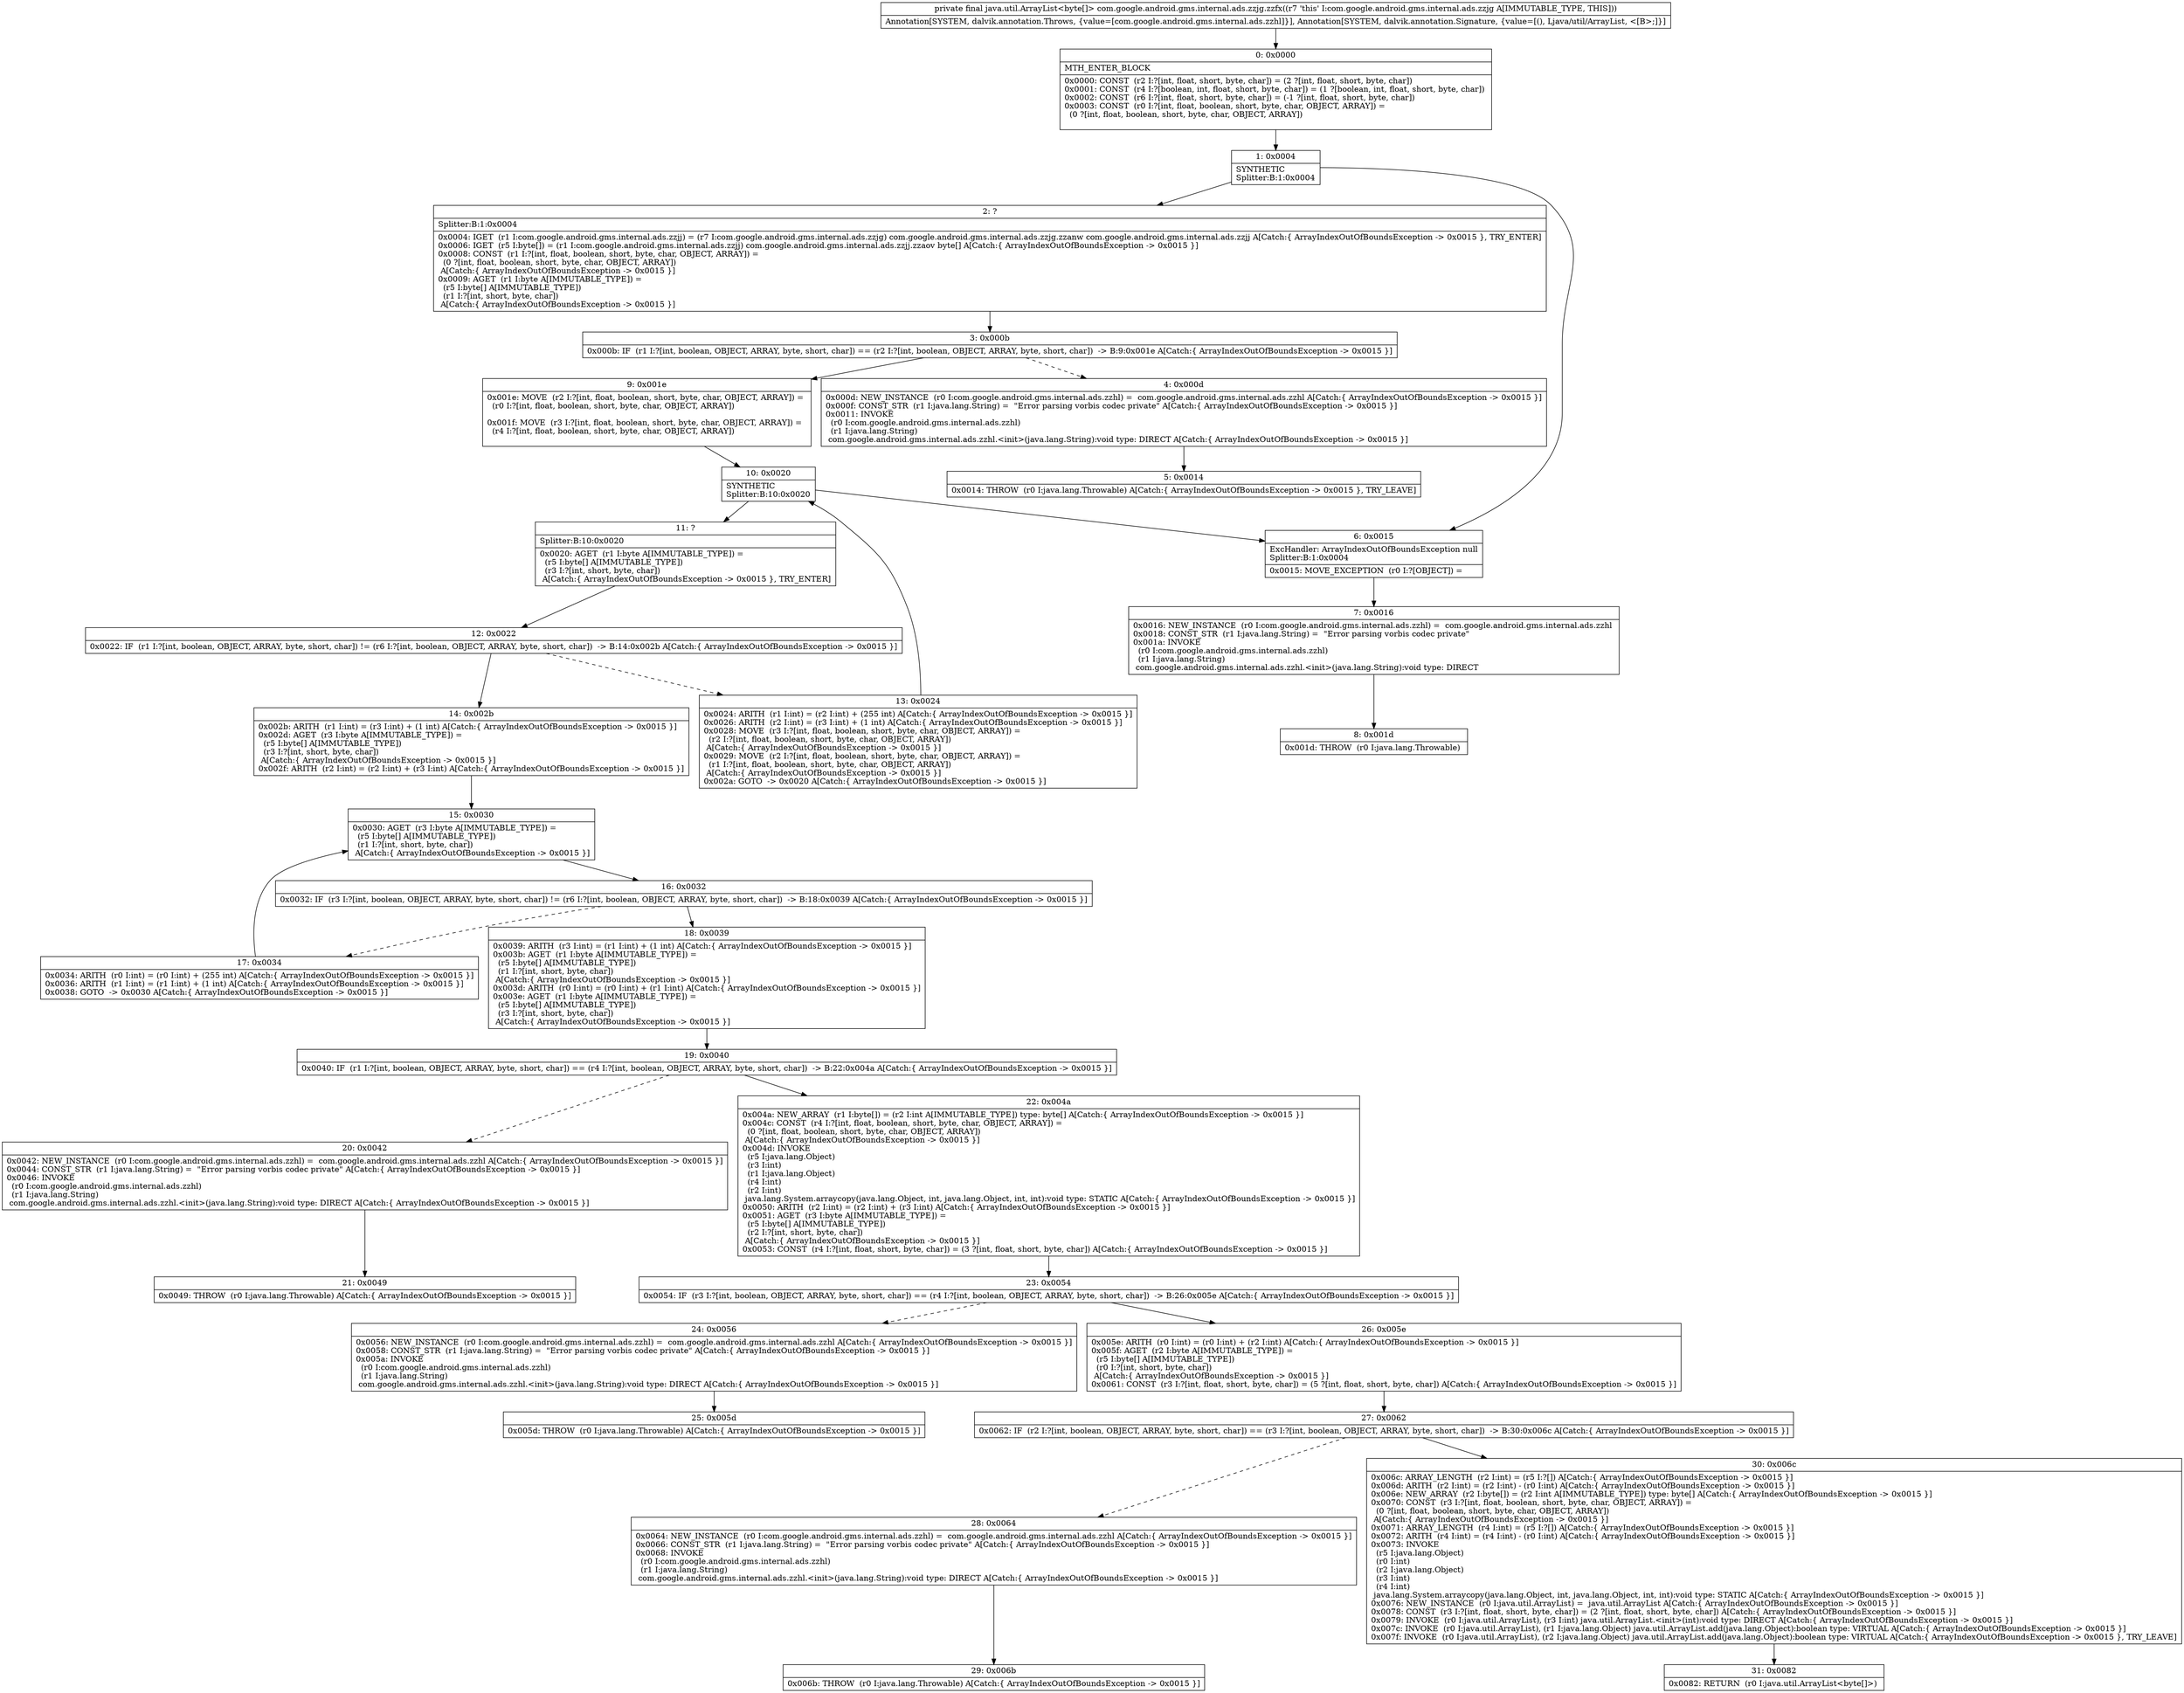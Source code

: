 digraph "CFG forcom.google.android.gms.internal.ads.zzjg.zzfx()Ljava\/util\/ArrayList;" {
Node_0 [shape=record,label="{0\:\ 0x0000|MTH_ENTER_BLOCK\l|0x0000: CONST  (r2 I:?[int, float, short, byte, char]) = (2 ?[int, float, short, byte, char]) \l0x0001: CONST  (r4 I:?[boolean, int, float, short, byte, char]) = (1 ?[boolean, int, float, short, byte, char]) \l0x0002: CONST  (r6 I:?[int, float, short, byte, char]) = (\-1 ?[int, float, short, byte, char]) \l0x0003: CONST  (r0 I:?[int, float, boolean, short, byte, char, OBJECT, ARRAY]) = \l  (0 ?[int, float, boolean, short, byte, char, OBJECT, ARRAY])\l \l}"];
Node_1 [shape=record,label="{1\:\ 0x0004|SYNTHETIC\lSplitter:B:1:0x0004\l}"];
Node_2 [shape=record,label="{2\:\ ?|Splitter:B:1:0x0004\l|0x0004: IGET  (r1 I:com.google.android.gms.internal.ads.zzjj) = (r7 I:com.google.android.gms.internal.ads.zzjg) com.google.android.gms.internal.ads.zzjg.zzanw com.google.android.gms.internal.ads.zzjj A[Catch:\{ ArrayIndexOutOfBoundsException \-\> 0x0015 \}, TRY_ENTER]\l0x0006: IGET  (r5 I:byte[]) = (r1 I:com.google.android.gms.internal.ads.zzjj) com.google.android.gms.internal.ads.zzjj.zzaov byte[] A[Catch:\{ ArrayIndexOutOfBoundsException \-\> 0x0015 \}]\l0x0008: CONST  (r1 I:?[int, float, boolean, short, byte, char, OBJECT, ARRAY]) = \l  (0 ?[int, float, boolean, short, byte, char, OBJECT, ARRAY])\l A[Catch:\{ ArrayIndexOutOfBoundsException \-\> 0x0015 \}]\l0x0009: AGET  (r1 I:byte A[IMMUTABLE_TYPE]) = \l  (r5 I:byte[] A[IMMUTABLE_TYPE])\l  (r1 I:?[int, short, byte, char])\l A[Catch:\{ ArrayIndexOutOfBoundsException \-\> 0x0015 \}]\l}"];
Node_3 [shape=record,label="{3\:\ 0x000b|0x000b: IF  (r1 I:?[int, boolean, OBJECT, ARRAY, byte, short, char]) == (r2 I:?[int, boolean, OBJECT, ARRAY, byte, short, char])  \-\> B:9:0x001e A[Catch:\{ ArrayIndexOutOfBoundsException \-\> 0x0015 \}]\l}"];
Node_4 [shape=record,label="{4\:\ 0x000d|0x000d: NEW_INSTANCE  (r0 I:com.google.android.gms.internal.ads.zzhl) =  com.google.android.gms.internal.ads.zzhl A[Catch:\{ ArrayIndexOutOfBoundsException \-\> 0x0015 \}]\l0x000f: CONST_STR  (r1 I:java.lang.String) =  \"Error parsing vorbis codec private\" A[Catch:\{ ArrayIndexOutOfBoundsException \-\> 0x0015 \}]\l0x0011: INVOKE  \l  (r0 I:com.google.android.gms.internal.ads.zzhl)\l  (r1 I:java.lang.String)\l com.google.android.gms.internal.ads.zzhl.\<init\>(java.lang.String):void type: DIRECT A[Catch:\{ ArrayIndexOutOfBoundsException \-\> 0x0015 \}]\l}"];
Node_5 [shape=record,label="{5\:\ 0x0014|0x0014: THROW  (r0 I:java.lang.Throwable) A[Catch:\{ ArrayIndexOutOfBoundsException \-\> 0x0015 \}, TRY_LEAVE]\l}"];
Node_6 [shape=record,label="{6\:\ 0x0015|ExcHandler: ArrayIndexOutOfBoundsException null\lSplitter:B:1:0x0004\l|0x0015: MOVE_EXCEPTION  (r0 I:?[OBJECT]) =  \l}"];
Node_7 [shape=record,label="{7\:\ 0x0016|0x0016: NEW_INSTANCE  (r0 I:com.google.android.gms.internal.ads.zzhl) =  com.google.android.gms.internal.ads.zzhl \l0x0018: CONST_STR  (r1 I:java.lang.String) =  \"Error parsing vorbis codec private\" \l0x001a: INVOKE  \l  (r0 I:com.google.android.gms.internal.ads.zzhl)\l  (r1 I:java.lang.String)\l com.google.android.gms.internal.ads.zzhl.\<init\>(java.lang.String):void type: DIRECT \l}"];
Node_8 [shape=record,label="{8\:\ 0x001d|0x001d: THROW  (r0 I:java.lang.Throwable) \l}"];
Node_9 [shape=record,label="{9\:\ 0x001e|0x001e: MOVE  (r2 I:?[int, float, boolean, short, byte, char, OBJECT, ARRAY]) = \l  (r0 I:?[int, float, boolean, short, byte, char, OBJECT, ARRAY])\l \l0x001f: MOVE  (r3 I:?[int, float, boolean, short, byte, char, OBJECT, ARRAY]) = \l  (r4 I:?[int, float, boolean, short, byte, char, OBJECT, ARRAY])\l \l}"];
Node_10 [shape=record,label="{10\:\ 0x0020|SYNTHETIC\lSplitter:B:10:0x0020\l}"];
Node_11 [shape=record,label="{11\:\ ?|Splitter:B:10:0x0020\l|0x0020: AGET  (r1 I:byte A[IMMUTABLE_TYPE]) = \l  (r5 I:byte[] A[IMMUTABLE_TYPE])\l  (r3 I:?[int, short, byte, char])\l A[Catch:\{ ArrayIndexOutOfBoundsException \-\> 0x0015 \}, TRY_ENTER]\l}"];
Node_12 [shape=record,label="{12\:\ 0x0022|0x0022: IF  (r1 I:?[int, boolean, OBJECT, ARRAY, byte, short, char]) != (r6 I:?[int, boolean, OBJECT, ARRAY, byte, short, char])  \-\> B:14:0x002b A[Catch:\{ ArrayIndexOutOfBoundsException \-\> 0x0015 \}]\l}"];
Node_13 [shape=record,label="{13\:\ 0x0024|0x0024: ARITH  (r1 I:int) = (r2 I:int) + (255 int) A[Catch:\{ ArrayIndexOutOfBoundsException \-\> 0x0015 \}]\l0x0026: ARITH  (r2 I:int) = (r3 I:int) + (1 int) A[Catch:\{ ArrayIndexOutOfBoundsException \-\> 0x0015 \}]\l0x0028: MOVE  (r3 I:?[int, float, boolean, short, byte, char, OBJECT, ARRAY]) = \l  (r2 I:?[int, float, boolean, short, byte, char, OBJECT, ARRAY])\l A[Catch:\{ ArrayIndexOutOfBoundsException \-\> 0x0015 \}]\l0x0029: MOVE  (r2 I:?[int, float, boolean, short, byte, char, OBJECT, ARRAY]) = \l  (r1 I:?[int, float, boolean, short, byte, char, OBJECT, ARRAY])\l A[Catch:\{ ArrayIndexOutOfBoundsException \-\> 0x0015 \}]\l0x002a: GOTO  \-\> 0x0020 A[Catch:\{ ArrayIndexOutOfBoundsException \-\> 0x0015 \}]\l}"];
Node_14 [shape=record,label="{14\:\ 0x002b|0x002b: ARITH  (r1 I:int) = (r3 I:int) + (1 int) A[Catch:\{ ArrayIndexOutOfBoundsException \-\> 0x0015 \}]\l0x002d: AGET  (r3 I:byte A[IMMUTABLE_TYPE]) = \l  (r5 I:byte[] A[IMMUTABLE_TYPE])\l  (r3 I:?[int, short, byte, char])\l A[Catch:\{ ArrayIndexOutOfBoundsException \-\> 0x0015 \}]\l0x002f: ARITH  (r2 I:int) = (r2 I:int) + (r3 I:int) A[Catch:\{ ArrayIndexOutOfBoundsException \-\> 0x0015 \}]\l}"];
Node_15 [shape=record,label="{15\:\ 0x0030|0x0030: AGET  (r3 I:byte A[IMMUTABLE_TYPE]) = \l  (r5 I:byte[] A[IMMUTABLE_TYPE])\l  (r1 I:?[int, short, byte, char])\l A[Catch:\{ ArrayIndexOutOfBoundsException \-\> 0x0015 \}]\l}"];
Node_16 [shape=record,label="{16\:\ 0x0032|0x0032: IF  (r3 I:?[int, boolean, OBJECT, ARRAY, byte, short, char]) != (r6 I:?[int, boolean, OBJECT, ARRAY, byte, short, char])  \-\> B:18:0x0039 A[Catch:\{ ArrayIndexOutOfBoundsException \-\> 0x0015 \}]\l}"];
Node_17 [shape=record,label="{17\:\ 0x0034|0x0034: ARITH  (r0 I:int) = (r0 I:int) + (255 int) A[Catch:\{ ArrayIndexOutOfBoundsException \-\> 0x0015 \}]\l0x0036: ARITH  (r1 I:int) = (r1 I:int) + (1 int) A[Catch:\{ ArrayIndexOutOfBoundsException \-\> 0x0015 \}]\l0x0038: GOTO  \-\> 0x0030 A[Catch:\{ ArrayIndexOutOfBoundsException \-\> 0x0015 \}]\l}"];
Node_18 [shape=record,label="{18\:\ 0x0039|0x0039: ARITH  (r3 I:int) = (r1 I:int) + (1 int) A[Catch:\{ ArrayIndexOutOfBoundsException \-\> 0x0015 \}]\l0x003b: AGET  (r1 I:byte A[IMMUTABLE_TYPE]) = \l  (r5 I:byte[] A[IMMUTABLE_TYPE])\l  (r1 I:?[int, short, byte, char])\l A[Catch:\{ ArrayIndexOutOfBoundsException \-\> 0x0015 \}]\l0x003d: ARITH  (r0 I:int) = (r0 I:int) + (r1 I:int) A[Catch:\{ ArrayIndexOutOfBoundsException \-\> 0x0015 \}]\l0x003e: AGET  (r1 I:byte A[IMMUTABLE_TYPE]) = \l  (r5 I:byte[] A[IMMUTABLE_TYPE])\l  (r3 I:?[int, short, byte, char])\l A[Catch:\{ ArrayIndexOutOfBoundsException \-\> 0x0015 \}]\l}"];
Node_19 [shape=record,label="{19\:\ 0x0040|0x0040: IF  (r1 I:?[int, boolean, OBJECT, ARRAY, byte, short, char]) == (r4 I:?[int, boolean, OBJECT, ARRAY, byte, short, char])  \-\> B:22:0x004a A[Catch:\{ ArrayIndexOutOfBoundsException \-\> 0x0015 \}]\l}"];
Node_20 [shape=record,label="{20\:\ 0x0042|0x0042: NEW_INSTANCE  (r0 I:com.google.android.gms.internal.ads.zzhl) =  com.google.android.gms.internal.ads.zzhl A[Catch:\{ ArrayIndexOutOfBoundsException \-\> 0x0015 \}]\l0x0044: CONST_STR  (r1 I:java.lang.String) =  \"Error parsing vorbis codec private\" A[Catch:\{ ArrayIndexOutOfBoundsException \-\> 0x0015 \}]\l0x0046: INVOKE  \l  (r0 I:com.google.android.gms.internal.ads.zzhl)\l  (r1 I:java.lang.String)\l com.google.android.gms.internal.ads.zzhl.\<init\>(java.lang.String):void type: DIRECT A[Catch:\{ ArrayIndexOutOfBoundsException \-\> 0x0015 \}]\l}"];
Node_21 [shape=record,label="{21\:\ 0x0049|0x0049: THROW  (r0 I:java.lang.Throwable) A[Catch:\{ ArrayIndexOutOfBoundsException \-\> 0x0015 \}]\l}"];
Node_22 [shape=record,label="{22\:\ 0x004a|0x004a: NEW_ARRAY  (r1 I:byte[]) = (r2 I:int A[IMMUTABLE_TYPE]) type: byte[] A[Catch:\{ ArrayIndexOutOfBoundsException \-\> 0x0015 \}]\l0x004c: CONST  (r4 I:?[int, float, boolean, short, byte, char, OBJECT, ARRAY]) = \l  (0 ?[int, float, boolean, short, byte, char, OBJECT, ARRAY])\l A[Catch:\{ ArrayIndexOutOfBoundsException \-\> 0x0015 \}]\l0x004d: INVOKE  \l  (r5 I:java.lang.Object)\l  (r3 I:int)\l  (r1 I:java.lang.Object)\l  (r4 I:int)\l  (r2 I:int)\l java.lang.System.arraycopy(java.lang.Object, int, java.lang.Object, int, int):void type: STATIC A[Catch:\{ ArrayIndexOutOfBoundsException \-\> 0x0015 \}]\l0x0050: ARITH  (r2 I:int) = (r2 I:int) + (r3 I:int) A[Catch:\{ ArrayIndexOutOfBoundsException \-\> 0x0015 \}]\l0x0051: AGET  (r3 I:byte A[IMMUTABLE_TYPE]) = \l  (r5 I:byte[] A[IMMUTABLE_TYPE])\l  (r2 I:?[int, short, byte, char])\l A[Catch:\{ ArrayIndexOutOfBoundsException \-\> 0x0015 \}]\l0x0053: CONST  (r4 I:?[int, float, short, byte, char]) = (3 ?[int, float, short, byte, char]) A[Catch:\{ ArrayIndexOutOfBoundsException \-\> 0x0015 \}]\l}"];
Node_23 [shape=record,label="{23\:\ 0x0054|0x0054: IF  (r3 I:?[int, boolean, OBJECT, ARRAY, byte, short, char]) == (r4 I:?[int, boolean, OBJECT, ARRAY, byte, short, char])  \-\> B:26:0x005e A[Catch:\{ ArrayIndexOutOfBoundsException \-\> 0x0015 \}]\l}"];
Node_24 [shape=record,label="{24\:\ 0x0056|0x0056: NEW_INSTANCE  (r0 I:com.google.android.gms.internal.ads.zzhl) =  com.google.android.gms.internal.ads.zzhl A[Catch:\{ ArrayIndexOutOfBoundsException \-\> 0x0015 \}]\l0x0058: CONST_STR  (r1 I:java.lang.String) =  \"Error parsing vorbis codec private\" A[Catch:\{ ArrayIndexOutOfBoundsException \-\> 0x0015 \}]\l0x005a: INVOKE  \l  (r0 I:com.google.android.gms.internal.ads.zzhl)\l  (r1 I:java.lang.String)\l com.google.android.gms.internal.ads.zzhl.\<init\>(java.lang.String):void type: DIRECT A[Catch:\{ ArrayIndexOutOfBoundsException \-\> 0x0015 \}]\l}"];
Node_25 [shape=record,label="{25\:\ 0x005d|0x005d: THROW  (r0 I:java.lang.Throwable) A[Catch:\{ ArrayIndexOutOfBoundsException \-\> 0x0015 \}]\l}"];
Node_26 [shape=record,label="{26\:\ 0x005e|0x005e: ARITH  (r0 I:int) = (r0 I:int) + (r2 I:int) A[Catch:\{ ArrayIndexOutOfBoundsException \-\> 0x0015 \}]\l0x005f: AGET  (r2 I:byte A[IMMUTABLE_TYPE]) = \l  (r5 I:byte[] A[IMMUTABLE_TYPE])\l  (r0 I:?[int, short, byte, char])\l A[Catch:\{ ArrayIndexOutOfBoundsException \-\> 0x0015 \}]\l0x0061: CONST  (r3 I:?[int, float, short, byte, char]) = (5 ?[int, float, short, byte, char]) A[Catch:\{ ArrayIndexOutOfBoundsException \-\> 0x0015 \}]\l}"];
Node_27 [shape=record,label="{27\:\ 0x0062|0x0062: IF  (r2 I:?[int, boolean, OBJECT, ARRAY, byte, short, char]) == (r3 I:?[int, boolean, OBJECT, ARRAY, byte, short, char])  \-\> B:30:0x006c A[Catch:\{ ArrayIndexOutOfBoundsException \-\> 0x0015 \}]\l}"];
Node_28 [shape=record,label="{28\:\ 0x0064|0x0064: NEW_INSTANCE  (r0 I:com.google.android.gms.internal.ads.zzhl) =  com.google.android.gms.internal.ads.zzhl A[Catch:\{ ArrayIndexOutOfBoundsException \-\> 0x0015 \}]\l0x0066: CONST_STR  (r1 I:java.lang.String) =  \"Error parsing vorbis codec private\" A[Catch:\{ ArrayIndexOutOfBoundsException \-\> 0x0015 \}]\l0x0068: INVOKE  \l  (r0 I:com.google.android.gms.internal.ads.zzhl)\l  (r1 I:java.lang.String)\l com.google.android.gms.internal.ads.zzhl.\<init\>(java.lang.String):void type: DIRECT A[Catch:\{ ArrayIndexOutOfBoundsException \-\> 0x0015 \}]\l}"];
Node_29 [shape=record,label="{29\:\ 0x006b|0x006b: THROW  (r0 I:java.lang.Throwable) A[Catch:\{ ArrayIndexOutOfBoundsException \-\> 0x0015 \}]\l}"];
Node_30 [shape=record,label="{30\:\ 0x006c|0x006c: ARRAY_LENGTH  (r2 I:int) = (r5 I:?[]) A[Catch:\{ ArrayIndexOutOfBoundsException \-\> 0x0015 \}]\l0x006d: ARITH  (r2 I:int) = (r2 I:int) \- (r0 I:int) A[Catch:\{ ArrayIndexOutOfBoundsException \-\> 0x0015 \}]\l0x006e: NEW_ARRAY  (r2 I:byte[]) = (r2 I:int A[IMMUTABLE_TYPE]) type: byte[] A[Catch:\{ ArrayIndexOutOfBoundsException \-\> 0x0015 \}]\l0x0070: CONST  (r3 I:?[int, float, boolean, short, byte, char, OBJECT, ARRAY]) = \l  (0 ?[int, float, boolean, short, byte, char, OBJECT, ARRAY])\l A[Catch:\{ ArrayIndexOutOfBoundsException \-\> 0x0015 \}]\l0x0071: ARRAY_LENGTH  (r4 I:int) = (r5 I:?[]) A[Catch:\{ ArrayIndexOutOfBoundsException \-\> 0x0015 \}]\l0x0072: ARITH  (r4 I:int) = (r4 I:int) \- (r0 I:int) A[Catch:\{ ArrayIndexOutOfBoundsException \-\> 0x0015 \}]\l0x0073: INVOKE  \l  (r5 I:java.lang.Object)\l  (r0 I:int)\l  (r2 I:java.lang.Object)\l  (r3 I:int)\l  (r4 I:int)\l java.lang.System.arraycopy(java.lang.Object, int, java.lang.Object, int, int):void type: STATIC A[Catch:\{ ArrayIndexOutOfBoundsException \-\> 0x0015 \}]\l0x0076: NEW_INSTANCE  (r0 I:java.util.ArrayList) =  java.util.ArrayList A[Catch:\{ ArrayIndexOutOfBoundsException \-\> 0x0015 \}]\l0x0078: CONST  (r3 I:?[int, float, short, byte, char]) = (2 ?[int, float, short, byte, char]) A[Catch:\{ ArrayIndexOutOfBoundsException \-\> 0x0015 \}]\l0x0079: INVOKE  (r0 I:java.util.ArrayList), (r3 I:int) java.util.ArrayList.\<init\>(int):void type: DIRECT A[Catch:\{ ArrayIndexOutOfBoundsException \-\> 0x0015 \}]\l0x007c: INVOKE  (r0 I:java.util.ArrayList), (r1 I:java.lang.Object) java.util.ArrayList.add(java.lang.Object):boolean type: VIRTUAL A[Catch:\{ ArrayIndexOutOfBoundsException \-\> 0x0015 \}]\l0x007f: INVOKE  (r0 I:java.util.ArrayList), (r2 I:java.lang.Object) java.util.ArrayList.add(java.lang.Object):boolean type: VIRTUAL A[Catch:\{ ArrayIndexOutOfBoundsException \-\> 0x0015 \}, TRY_LEAVE]\l}"];
Node_31 [shape=record,label="{31\:\ 0x0082|0x0082: RETURN  (r0 I:java.util.ArrayList\<byte[]\>) \l}"];
MethodNode[shape=record,label="{private final java.util.ArrayList\<byte[]\> com.google.android.gms.internal.ads.zzjg.zzfx((r7 'this' I:com.google.android.gms.internal.ads.zzjg A[IMMUTABLE_TYPE, THIS]))  | Annotation[SYSTEM, dalvik.annotation.Throws, \{value=[com.google.android.gms.internal.ads.zzhl]\}], Annotation[SYSTEM, dalvik.annotation.Signature, \{value=[(), Ljava\/util\/ArrayList, \<[B\>;]\}]\l}"];
MethodNode -> Node_0;
Node_0 -> Node_1;
Node_1 -> Node_2;
Node_1 -> Node_6;
Node_2 -> Node_3;
Node_3 -> Node_4[style=dashed];
Node_3 -> Node_9;
Node_4 -> Node_5;
Node_6 -> Node_7;
Node_7 -> Node_8;
Node_9 -> Node_10;
Node_10 -> Node_11;
Node_10 -> Node_6;
Node_11 -> Node_12;
Node_12 -> Node_13[style=dashed];
Node_12 -> Node_14;
Node_13 -> Node_10;
Node_14 -> Node_15;
Node_15 -> Node_16;
Node_16 -> Node_17[style=dashed];
Node_16 -> Node_18;
Node_17 -> Node_15;
Node_18 -> Node_19;
Node_19 -> Node_20[style=dashed];
Node_19 -> Node_22;
Node_20 -> Node_21;
Node_22 -> Node_23;
Node_23 -> Node_24[style=dashed];
Node_23 -> Node_26;
Node_24 -> Node_25;
Node_26 -> Node_27;
Node_27 -> Node_28[style=dashed];
Node_27 -> Node_30;
Node_28 -> Node_29;
Node_30 -> Node_31;
}

